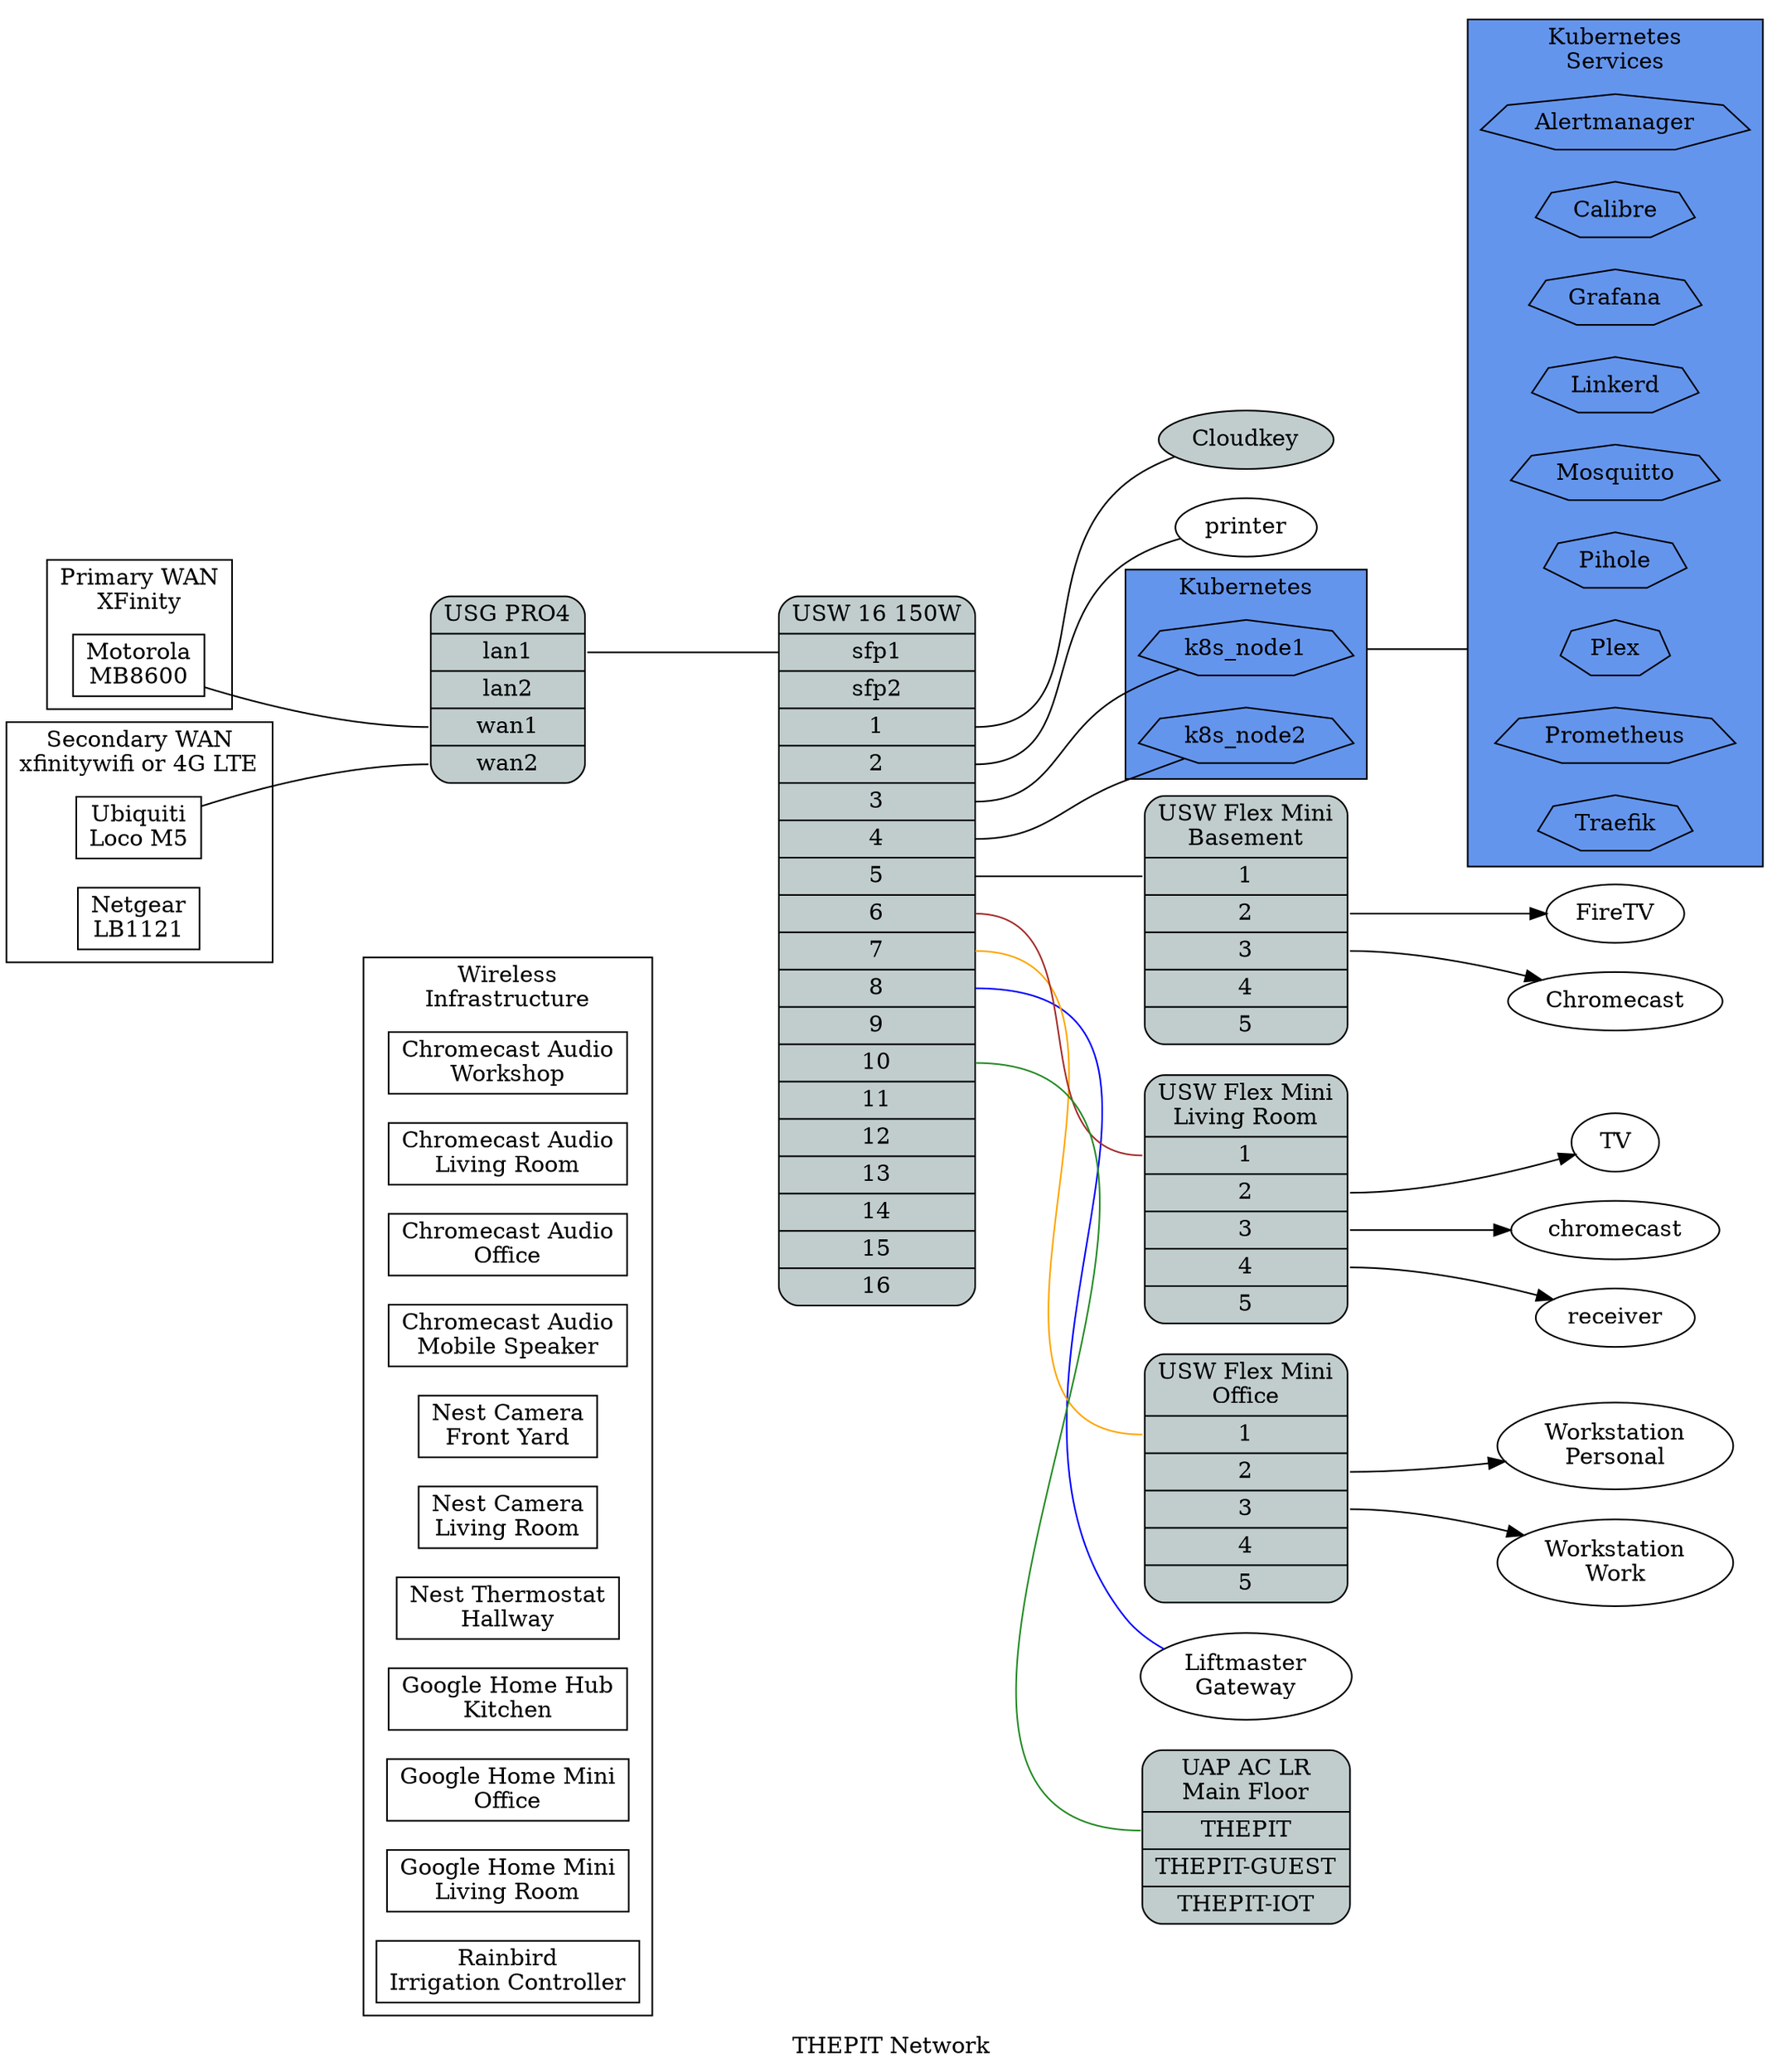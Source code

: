 digraph architecture {
  rankdir=LR;
  ranksep = "1 equally"
  compound=true;
  colorscheme=x11;
  label="THEPIT Network";

  subgraph cluster_wan1 {
    label="Primary WAN\nXFinity"
    node [shape=box];
    {cable_modem};
  }

  subgraph cluster_wan2 {
    label="Secondary WAN\nxfinitywifi or 4G LTE"
    node [shape=box];
    {loco_m5, netgear_4g};
  }

  subgraph cluster_wireless_infra {
    label="Wireless\nInfrastructure"
    node [shape=box];
    Chromecast_Audio_1 [label="Chromecast Audio\nWorkshop"];
    Chromecast_Audio_2 [label="Chromecast Audio\nLiving Room"];
    Chromecast_Audio_3 [label="Chromecast Audio\nOffice"];
    Chromecast_Audio_4 [label="Chromecast Audio\nMobile Speaker"];
    nestcam_1 [label="Nest Camera\nFront Yard"];
    nestcam_2 [label="Nest Camera\nLiving Room"];
    nest_thermostat [label="Nest Thermostat\nHallway"];
    google_home_hub_1 [label="Google Home Hub\nKitchen"];
    google_home_mini_1 [label="Google Home Mini\nOffice"];
    google_home_mini_2 [label="Google Home Mini\nLiving Room"];
    rainbird [label="Rainbird\nIrrigation Controller"];
    
  }

  subgraph cluster_kubernetes{
    label="Kubernetes"
    fillcolor=cornflowerblue
    style=filled
    node [shape=septagon];
    k8s_node1;
    k8s_node2;
  }

  subgraph cluster_k8s_services{
    label="Kubernetes\nServices"
    fillcolor=cornflowerblue
    style=filled
    node [shape=septagon];
    Alertmanager;
    Calibre;
    Grafana;
    Linkerd;
    Mosquitto;
    Pihole;
    Plex;
    Prometheus;
    Traefik;
  }

  cable_modem [label="Motorola\nMB8600"]
  loco_m5 [label="Ubiquiti\nLoco M5"]
  netgear_4g [label="Netgear\nLB1121"]

  lm_gw [label="Liftmaster\nGateway"]
  cloudkey [label="Cloudkey", fillcolor=azure3, style=filled]

  workstation_1 [label="Workstation\nPersonal"]
  workstation_2 [label="Workstation\nWork"]

  usg_pro4 [fillcolor=azure3, style=filled, shape=Mrecord, label="USG PRO4|<lan1>lan1|<lan2>lan2|<wan1>wan1|<wan2>wan2"]
  usw_16_150w [fillcolor=azure3, style=filled shape=Mrecord, label="USW 16 150W|<sfp1>sfp1|<sfp2>sfp2|<1>1|<2>2|<3>3|<4>4|<5>5|<6>6|<7>7|<8>8|<9>9|<10>10|<11>11|<12>12|<13>13|<14>14|<15>15|<16>16"]
  uswfm1 [fillcolor=azure3, style=filled, shape=Mrecord, label="USW Flex Mini\nOffice|<1>1|<2>2|<3>3|<4>4|<5>5"]
  uswfm2 [fillcolor=azure3, style=filled, shape=Mrecord, label="USW Flex Mini\nLiving Room|<1>1|<2>2|<3>3|<4>4|<5>5"]
  uswfm3 [fillcolor=azure3, style=filled, shape=Mrecord, label="USW Flex Mini\nBasement|<1>1|<2>2|<3>3|<4>4|<5>5"]
  uapaclr [fillcolor=azure3, style=filled, shape=Mrecord, label="UAP AC LR\nMain Floor|<1>THEPIT|<2>THEPIT-GUEST|<3>THEPIT-IOT"]

  cable_modem    -> usg_pro4:wan1 [dir=none]
  loco_m5        -> usg_pro4:wan2 [dir=none]

  usg_pro4:lan1  -> usw_16_150w:sfp1 [dir=none]
  Chromecast_Audio_1  -> usw_16_150w:10 [dir=none, color="transparent", ltail=cluster_wireless_infra]

  usw_16_150w:1  -> cloudkey      [dir=none]
  usw_16_150w:2  -> printer       [dir=none]
  usw_16_150w:3  -> k8s_node1     [dir=none]
  usw_16_150w:4  -> k8s_node2     [dir=none]
  usw_16_150w:5  -> uswfm3:1      [dir=none]
  usw_16_150w:6  -> uswfm2:1      [dir=none color="brown"]
  usw_16_150w:7  -> uswfm1:1      [dir=none color="orange"]
  usw_16_150w:8  -> lm_gw         [dir=none color="blue"]
  usw_16_150w:10 -> uapaclr:1     [dir=none color="forestgreen"];

  k8s_node1 -> Plex [dir=none,ltail=cluster_kubernetes,lhead=cluster_k8s_services];

  uswfm1:2 -> workstation_1
  uswfm1:3 -> workstation_2

  uswfm2:2 -> TV
  uswfm2:3 -> chromecast
  uswfm2:4 -> receiver

  uswfm3:2 -> FireTV
  uswfm3:3 -> Chromecast
}
